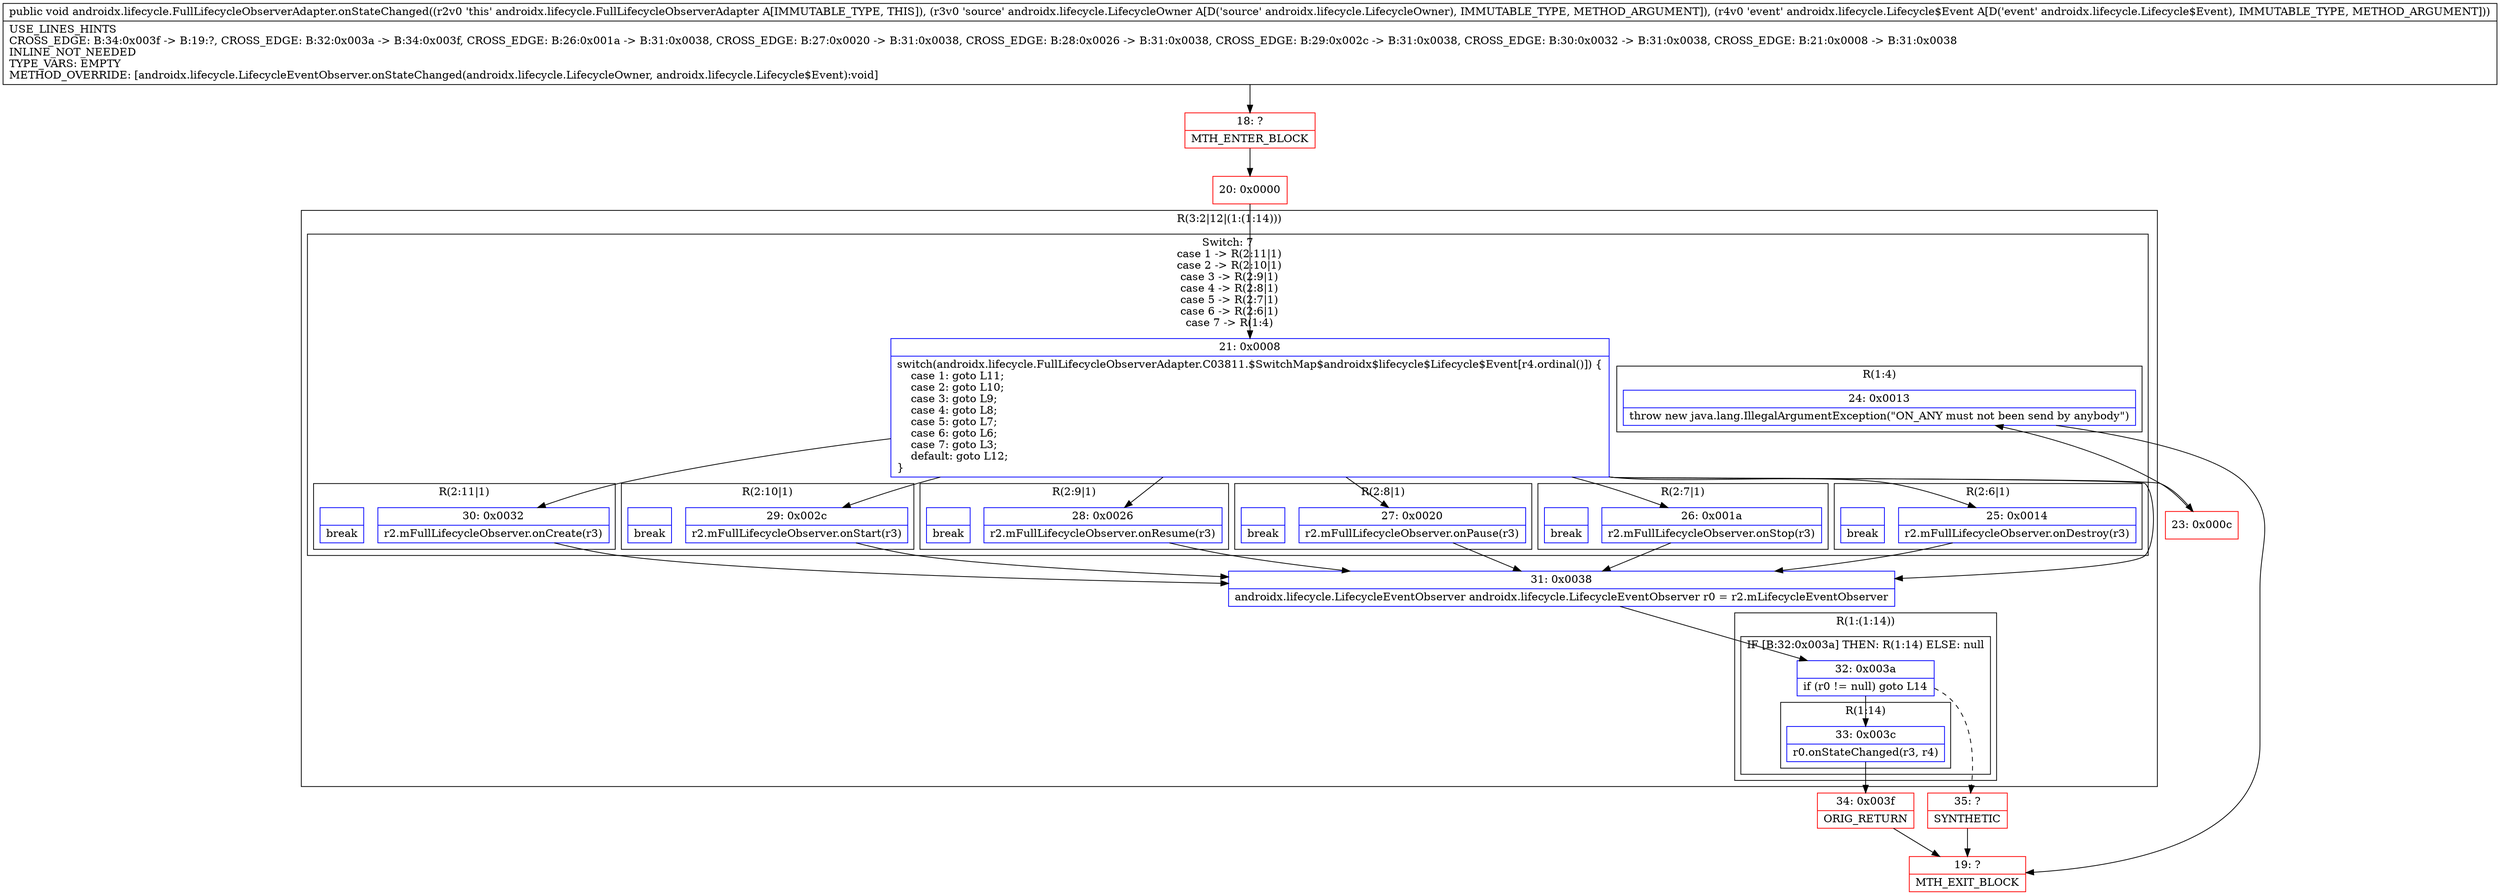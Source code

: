 digraph "CFG forandroidx.lifecycle.FullLifecycleObserverAdapter.onStateChanged(Landroidx\/lifecycle\/LifecycleOwner;Landroidx\/lifecycle\/Lifecycle$Event;)V" {
subgraph cluster_Region_1753260445 {
label = "R(3:2|12|(1:(1:14)))";
node [shape=record,color=blue];
subgraph cluster_SwitchRegion_430096400 {
label = "Switch: 7
 case 1 -> R(2:11|1)
 case 2 -> R(2:10|1)
 case 3 -> R(2:9|1)
 case 4 -> R(2:8|1)
 case 5 -> R(2:7|1)
 case 6 -> R(2:6|1)
 case 7 -> R(1:4)";
node [shape=record,color=blue];
Node_21 [shape=record,label="{21\:\ 0x0008|switch(androidx.lifecycle.FullLifecycleObserverAdapter.C03811.$SwitchMap$androidx$lifecycle$Lifecycle$Event[r4.ordinal()]) \{\l    case 1: goto L11;\l    case 2: goto L10;\l    case 3: goto L9;\l    case 4: goto L8;\l    case 5: goto L7;\l    case 6: goto L6;\l    case 7: goto L3;\l    default: goto L12;\l\}\l}"];
subgraph cluster_Region_1141607578 {
label = "R(2:11|1)";
node [shape=record,color=blue];
Node_30 [shape=record,label="{30\:\ 0x0032|r2.mFullLifecycleObserver.onCreate(r3)\l}"];
Node_InsnContainer_1612150873 [shape=record,label="{|break\l}"];
}
subgraph cluster_Region_1355017974 {
label = "R(2:10|1)";
node [shape=record,color=blue];
Node_29 [shape=record,label="{29\:\ 0x002c|r2.mFullLifecycleObserver.onStart(r3)\l}"];
Node_InsnContainer_1601046206 [shape=record,label="{|break\l}"];
}
subgraph cluster_Region_1201225365 {
label = "R(2:9|1)";
node [shape=record,color=blue];
Node_28 [shape=record,label="{28\:\ 0x0026|r2.mFullLifecycleObserver.onResume(r3)\l}"];
Node_InsnContainer_479675279 [shape=record,label="{|break\l}"];
}
subgraph cluster_Region_1399630517 {
label = "R(2:8|1)";
node [shape=record,color=blue];
Node_27 [shape=record,label="{27\:\ 0x0020|r2.mFullLifecycleObserver.onPause(r3)\l}"];
Node_InsnContainer_2081951120 [shape=record,label="{|break\l}"];
}
subgraph cluster_Region_1920727312 {
label = "R(2:7|1)";
node [shape=record,color=blue];
Node_26 [shape=record,label="{26\:\ 0x001a|r2.mFullLifecycleObserver.onStop(r3)\l}"];
Node_InsnContainer_1414940651 [shape=record,label="{|break\l}"];
}
subgraph cluster_Region_1650026198 {
label = "R(2:6|1)";
node [shape=record,color=blue];
Node_25 [shape=record,label="{25\:\ 0x0014|r2.mFullLifecycleObserver.onDestroy(r3)\l}"];
Node_InsnContainer_1586594688 [shape=record,label="{|break\l}"];
}
subgraph cluster_Region_1938768443 {
label = "R(1:4)";
node [shape=record,color=blue];
Node_24 [shape=record,label="{24\:\ 0x0013|throw new java.lang.IllegalArgumentException(\"ON_ANY must not been send by anybody\")\l}"];
}
}
Node_31 [shape=record,label="{31\:\ 0x0038|androidx.lifecycle.LifecycleEventObserver androidx.lifecycle.LifecycleEventObserver r0 = r2.mLifecycleEventObserver\l}"];
subgraph cluster_Region_360721086 {
label = "R(1:(1:14))";
node [shape=record,color=blue];
subgraph cluster_IfRegion_789445686 {
label = "IF [B:32:0x003a] THEN: R(1:14) ELSE: null";
node [shape=record,color=blue];
Node_32 [shape=record,label="{32\:\ 0x003a|if (r0 != null) goto L14\l}"];
subgraph cluster_Region_803263349 {
label = "R(1:14)";
node [shape=record,color=blue];
Node_33 [shape=record,label="{33\:\ 0x003c|r0.onStateChanged(r3, r4)\l}"];
}
}
}
}
Node_18 [shape=record,color=red,label="{18\:\ ?|MTH_ENTER_BLOCK\l}"];
Node_20 [shape=record,color=red,label="{20\:\ 0x0000}"];
Node_23 [shape=record,color=red,label="{23\:\ 0x000c}"];
Node_19 [shape=record,color=red,label="{19\:\ ?|MTH_EXIT_BLOCK\l}"];
Node_34 [shape=record,color=red,label="{34\:\ 0x003f|ORIG_RETURN\l}"];
Node_35 [shape=record,color=red,label="{35\:\ ?|SYNTHETIC\l}"];
MethodNode[shape=record,label="{public void androidx.lifecycle.FullLifecycleObserverAdapter.onStateChanged((r2v0 'this' androidx.lifecycle.FullLifecycleObserverAdapter A[IMMUTABLE_TYPE, THIS]), (r3v0 'source' androidx.lifecycle.LifecycleOwner A[D('source' androidx.lifecycle.LifecycleOwner), IMMUTABLE_TYPE, METHOD_ARGUMENT]), (r4v0 'event' androidx.lifecycle.Lifecycle$Event A[D('event' androidx.lifecycle.Lifecycle$Event), IMMUTABLE_TYPE, METHOD_ARGUMENT]))  | USE_LINES_HINTS\lCROSS_EDGE: B:34:0x003f \-\> B:19:?, CROSS_EDGE: B:32:0x003a \-\> B:34:0x003f, CROSS_EDGE: B:26:0x001a \-\> B:31:0x0038, CROSS_EDGE: B:27:0x0020 \-\> B:31:0x0038, CROSS_EDGE: B:28:0x0026 \-\> B:31:0x0038, CROSS_EDGE: B:29:0x002c \-\> B:31:0x0038, CROSS_EDGE: B:30:0x0032 \-\> B:31:0x0038, CROSS_EDGE: B:21:0x0008 \-\> B:31:0x0038\lINLINE_NOT_NEEDED\lTYPE_VARS: EMPTY\lMETHOD_OVERRIDE: [androidx.lifecycle.LifecycleEventObserver.onStateChanged(androidx.lifecycle.LifecycleOwner, androidx.lifecycle.Lifecycle$Event):void]\l}"];
MethodNode -> Node_18;Node_21 -> Node_23;
Node_21 -> Node_25;
Node_21 -> Node_26;
Node_21 -> Node_27;
Node_21 -> Node_28;
Node_21 -> Node_29;
Node_21 -> Node_30;
Node_21 -> Node_31;
Node_30 -> Node_31;
Node_29 -> Node_31;
Node_28 -> Node_31;
Node_27 -> Node_31;
Node_26 -> Node_31;
Node_25 -> Node_31;
Node_24 -> Node_19;
Node_31 -> Node_32;
Node_32 -> Node_33;
Node_32 -> Node_35[style=dashed];
Node_33 -> Node_34;
Node_18 -> Node_20;
Node_20 -> Node_21;
Node_23 -> Node_24;
Node_34 -> Node_19;
Node_35 -> Node_19;
}

